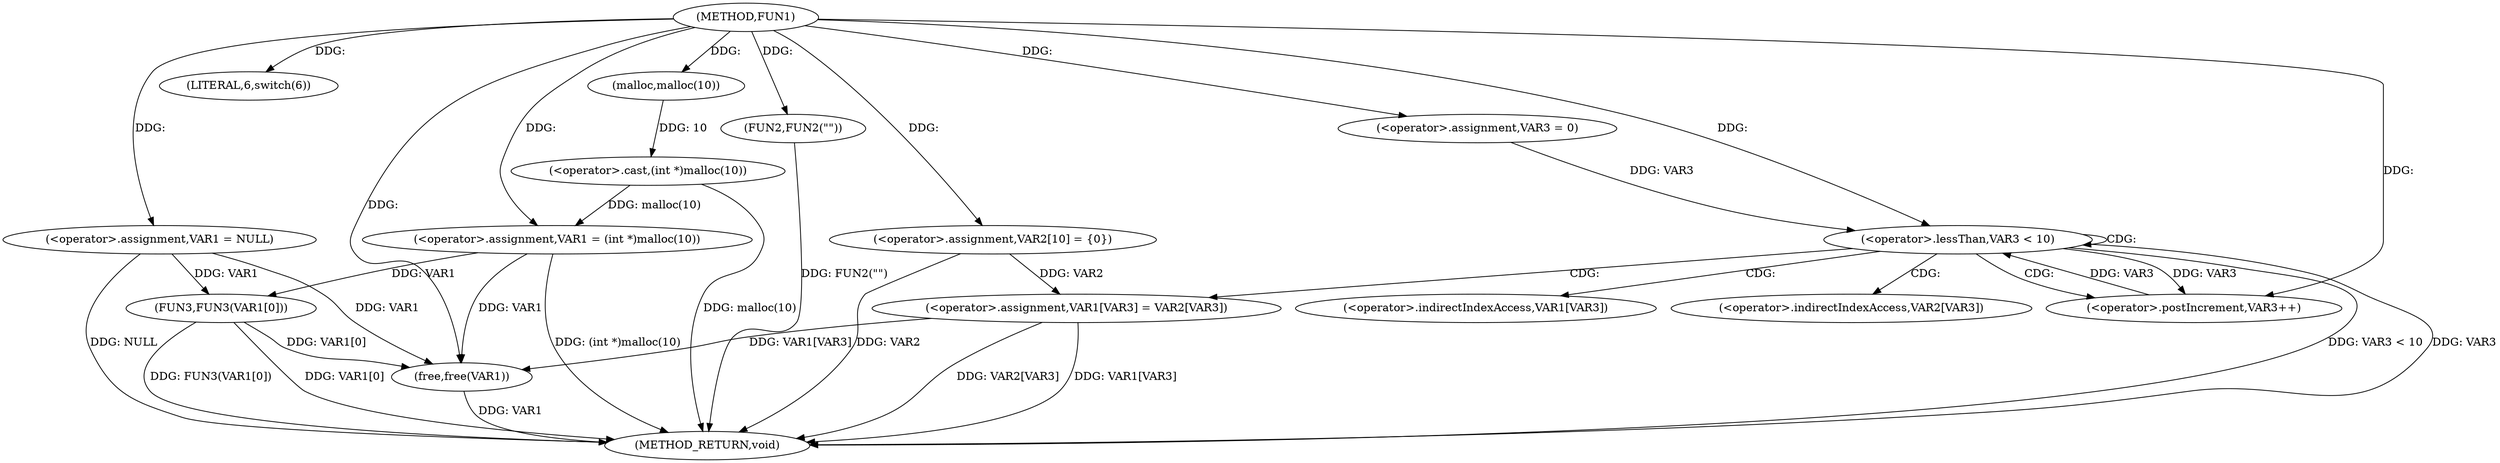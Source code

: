 digraph FUN1 {  
"1000100" [label = "(METHOD,FUN1)" ]
"1000149" [label = "(METHOD_RETURN,void)" ]
"1000103" [label = "(<operator>.assignment,VAR1 = NULL)" ]
"1000107" [label = "(LITERAL,6,switch(6))" ]
"1000110" [label = "(<operator>.assignment,VAR1 = (int *)malloc(10))" ]
"1000112" [label = "(<operator>.cast,(int *)malloc(10))" ]
"1000114" [label = "(malloc,malloc(10))" ]
"1000118" [label = "(FUN2,FUN2(\"\"))" ]
"1000123" [label = "(<operator>.assignment,VAR2[10] = {0})" ]
"1000127" [label = "(<operator>.assignment,VAR3 = 0)" ]
"1000130" [label = "(<operator>.lessThan,VAR3 < 10)" ]
"1000133" [label = "(<operator>.postIncrement,VAR3++)" ]
"1000136" [label = "(<operator>.assignment,VAR1[VAR3] = VAR2[VAR3])" ]
"1000143" [label = "(FUN3,FUN3(VAR1[0]))" ]
"1000147" [label = "(free,free(VAR1))" ]
"1000137" [label = "(<operator>.indirectIndexAccess,VAR1[VAR3])" ]
"1000140" [label = "(<operator>.indirectIndexAccess,VAR2[VAR3])" ]
  "1000130" -> "1000149"  [ label = "DDG: VAR3 < 10"] 
  "1000103" -> "1000149"  [ label = "DDG: NULL"] 
  "1000112" -> "1000149"  [ label = "DDG: malloc(10)"] 
  "1000136" -> "1000149"  [ label = "DDG: VAR2[VAR3]"] 
  "1000147" -> "1000149"  [ label = "DDG: VAR1"] 
  "1000118" -> "1000149"  [ label = "DDG: FUN2(\"\")"] 
  "1000136" -> "1000149"  [ label = "DDG: VAR1[VAR3]"] 
  "1000143" -> "1000149"  [ label = "DDG: VAR1[0]"] 
  "1000110" -> "1000149"  [ label = "DDG: (int *)malloc(10)"] 
  "1000143" -> "1000149"  [ label = "DDG: FUN3(VAR1[0])"] 
  "1000130" -> "1000149"  [ label = "DDG: VAR3"] 
  "1000123" -> "1000149"  [ label = "DDG: VAR2"] 
  "1000100" -> "1000103"  [ label = "DDG: "] 
  "1000100" -> "1000107"  [ label = "DDG: "] 
  "1000112" -> "1000110"  [ label = "DDG: malloc(10)"] 
  "1000100" -> "1000110"  [ label = "DDG: "] 
  "1000114" -> "1000112"  [ label = "DDG: 10"] 
  "1000100" -> "1000114"  [ label = "DDG: "] 
  "1000100" -> "1000118"  [ label = "DDG: "] 
  "1000100" -> "1000123"  [ label = "DDG: "] 
  "1000100" -> "1000127"  [ label = "DDG: "] 
  "1000133" -> "1000130"  [ label = "DDG: VAR3"] 
  "1000127" -> "1000130"  [ label = "DDG: VAR3"] 
  "1000100" -> "1000130"  [ label = "DDG: "] 
  "1000130" -> "1000133"  [ label = "DDG: VAR3"] 
  "1000100" -> "1000133"  [ label = "DDG: "] 
  "1000123" -> "1000136"  [ label = "DDG: VAR2"] 
  "1000103" -> "1000143"  [ label = "DDG: VAR1"] 
  "1000110" -> "1000143"  [ label = "DDG: VAR1"] 
  "1000103" -> "1000147"  [ label = "DDG: VAR1"] 
  "1000143" -> "1000147"  [ label = "DDG: VAR1[0]"] 
  "1000110" -> "1000147"  [ label = "DDG: VAR1"] 
  "1000136" -> "1000147"  [ label = "DDG: VAR1[VAR3]"] 
  "1000100" -> "1000147"  [ label = "DDG: "] 
  "1000130" -> "1000137"  [ label = "CDG: "] 
  "1000130" -> "1000130"  [ label = "CDG: "] 
  "1000130" -> "1000133"  [ label = "CDG: "] 
  "1000130" -> "1000136"  [ label = "CDG: "] 
  "1000130" -> "1000140"  [ label = "CDG: "] 
}
